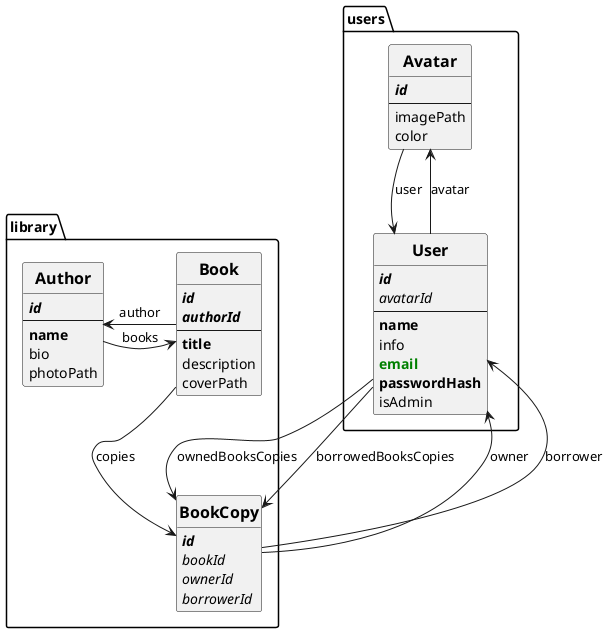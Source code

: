 @startuml
!define table(name) class name << (T,#FFAAAA) >>
!define primary_key(x) <b><i>x</i></b>
!define foreign_key(x) <i>x</i>
!define unique(x) <color:green>x</color>
!define not_null(x) <b>x</b>

skinparam classFontSize 16
skinparam classFontStyle bold
hide class circle
hide methods
hide stereotypes

package users {
  table(Avatar) {
    primary_key(id)
    --
    imagePath
    color
  }

  table(User) {
    primary_key(id)
    foreign_key(avatarId)
    --
    not_null(name)
    info
    unique(not_null(email))
    not_null(passwordHash)
    isAdmin
  }
}

package library {
  table(Author) {
    primary_key(id)
    --
    not_null(name)
    bio
    photoPath
  }

  table(Book) {
    primary_key(id)
    not_null(foreign_key(authorId))
    --
    not_null(title)
    description
    coverPath
  }

  table(BookCopy) {
    primary_key(id)
    foreign_key(bookId)
    foreign_key(ownerId)
    foreign_key(borrowerId)
  }
}


' Relations

User --> Avatar : avatar
Avatar --> User : user

Book --> BookCopy : copies
User --> BookCopy: ownedBooksCopies
BookCopy --> User : owner
User --> BookCopy: borrowedBooksCopies
BookCopy --> User : borrower

Book -> Author : author
Author --> Book : books
@enduml
